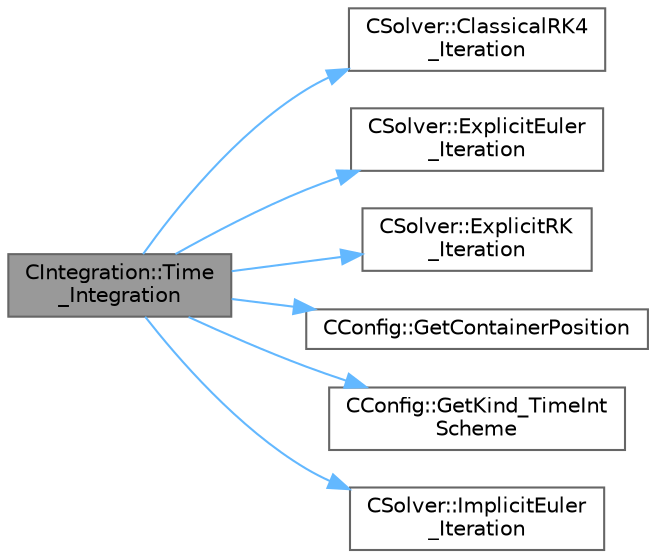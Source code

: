 digraph "CIntegration::Time_Integration"
{
 // LATEX_PDF_SIZE
  bgcolor="transparent";
  edge [fontname=Helvetica,fontsize=10,labelfontname=Helvetica,labelfontsize=10];
  node [fontname=Helvetica,fontsize=10,shape=box,height=0.2,width=0.4];
  rankdir="LR";
  Node1 [id="Node000001",label="CIntegration::Time\l_Integration",height=0.2,width=0.4,color="gray40", fillcolor="grey60", style="filled", fontcolor="black",tooltip="Do the time integration (explicit or implicit) of the numerical system."];
  Node1 -> Node2 [id="edge1_Node000001_Node000002",color="steelblue1",style="solid",tooltip=" "];
  Node2 [id="Node000002",label="CSolver::ClassicalRK4\l_Iteration",height=0.2,width=0.4,color="grey40", fillcolor="white", style="filled",URL="$classCSolver.html#a4519a34cdbca08ff8ccc49437ea41e8a",tooltip="A virtual member."];
  Node1 -> Node3 [id="edge2_Node000001_Node000003",color="steelblue1",style="solid",tooltip=" "];
  Node3 [id="Node000003",label="CSolver::ExplicitEuler\l_Iteration",height=0.2,width=0.4,color="grey40", fillcolor="white", style="filled",URL="$classCSolver.html#adc15784595c61c5739d23384b3897fcc",tooltip="A virtual member."];
  Node1 -> Node4 [id="edge3_Node000001_Node000004",color="steelblue1",style="solid",tooltip=" "];
  Node4 [id="Node000004",label="CSolver::ExplicitRK\l_Iteration",height=0.2,width=0.4,color="grey40", fillcolor="white", style="filled",URL="$classCSolver.html#ae88e0c0bd43d946e53e2f15955acbae3",tooltip="A virtual member."];
  Node1 -> Node5 [id="edge4_Node000001_Node000005",color="steelblue1",style="solid",tooltip=" "];
  Node5 [id="Node000005",label="CConfig::GetContainerPosition",height=0.2,width=0.4,color="grey40", fillcolor="white", style="filled",URL="$classCConfig.html#ad9a79bf229dcc3f99cf7c23d4cb16d06",tooltip="Provides the index of the solution in the container."];
  Node1 -> Node6 [id="edge5_Node000001_Node000006",color="steelblue1",style="solid",tooltip=" "];
  Node6 [id="Node000006",label="CConfig::GetKind_TimeInt\lScheme",height=0.2,width=0.4,color="grey40", fillcolor="white", style="filled",URL="$classCConfig.html#ad16f71356f146b530fb1fbb45444525c",tooltip="Get the kind of time integration method."];
  Node1 -> Node7 [id="edge6_Node000001_Node000007",color="steelblue1",style="solid",tooltip=" "];
  Node7 [id="Node000007",label="CSolver::ImplicitEuler\l_Iteration",height=0.2,width=0.4,color="grey40", fillcolor="white", style="filled",URL="$classCSolver.html#a10b2b094da6ea0f151e5ae35826b2066",tooltip="A virtual member."];
}
